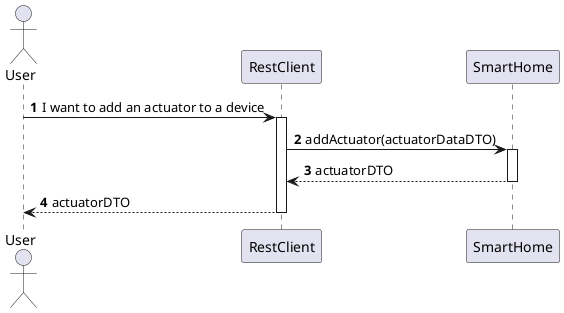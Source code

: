 @startuml
'https://plantuml.com/sequence-diagram

!pragma layout smetana

autonumber

actor "User" as User
participant "RestClient" as RC
participant "SmartHome" as SH


User -> RC : I want to add an actuator to a device
activate RC

RC -> SH : addActuator(actuatorDataDTO)
activate SH

SH --> RC : actuatorDTO
deactivate SH

RC --> User : actuatorDTO
deactivate RC

@enduml